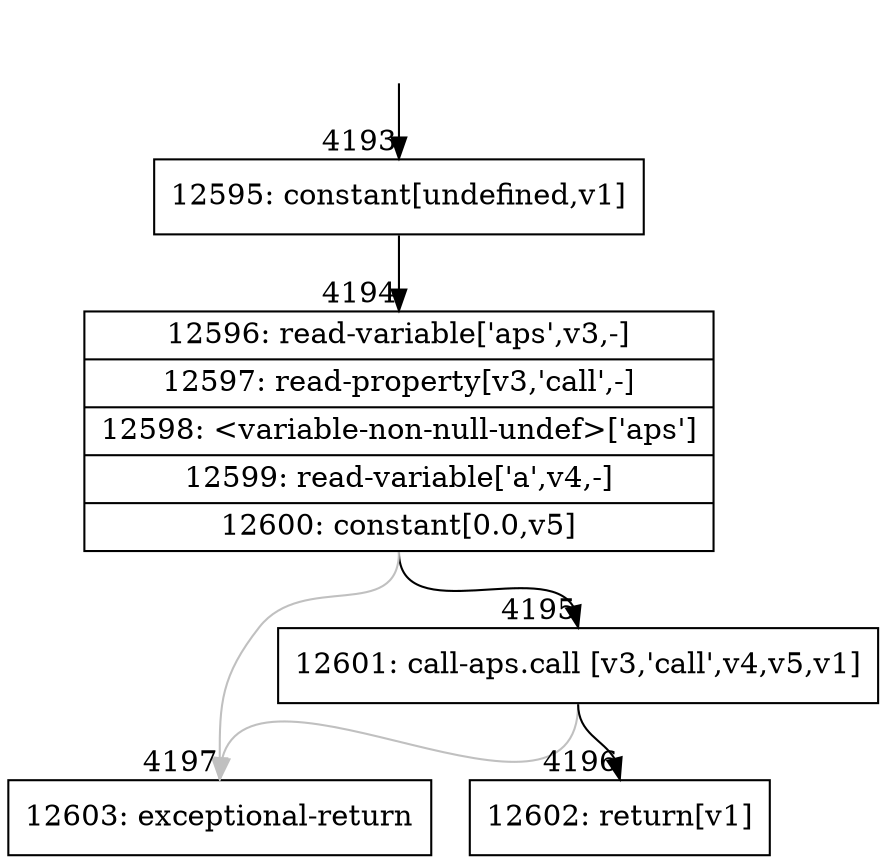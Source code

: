 digraph {
rankdir="TD"
BB_entry298[shape=none,label=""];
BB_entry298 -> BB4193 [tailport=s, headport=n, headlabel="    4193"]
BB4193 [shape=record label="{12595: constant[undefined,v1]}" ] 
BB4193 -> BB4194 [tailport=s, headport=n, headlabel="      4194"]
BB4194 [shape=record label="{12596: read-variable['aps',v3,-]|12597: read-property[v3,'call',-]|12598: \<variable-non-null-undef\>['aps']|12599: read-variable['a',v4,-]|12600: constant[0.0,v5]}" ] 
BB4194 -> BB4195 [tailport=s, headport=n, headlabel="      4195"]
BB4194 -> BB4197 [tailport=s, headport=n, color=gray, headlabel="      4197"]
BB4195 [shape=record label="{12601: call-aps.call [v3,'call',v4,v5,v1]}" ] 
BB4195 -> BB4196 [tailport=s, headport=n, headlabel="      4196"]
BB4195 -> BB4197 [tailport=s, headport=n, color=gray]
BB4196 [shape=record label="{12602: return[v1]}" ] 
BB4197 [shape=record label="{12603: exceptional-return}" ] 
//#$~ 5794
}
